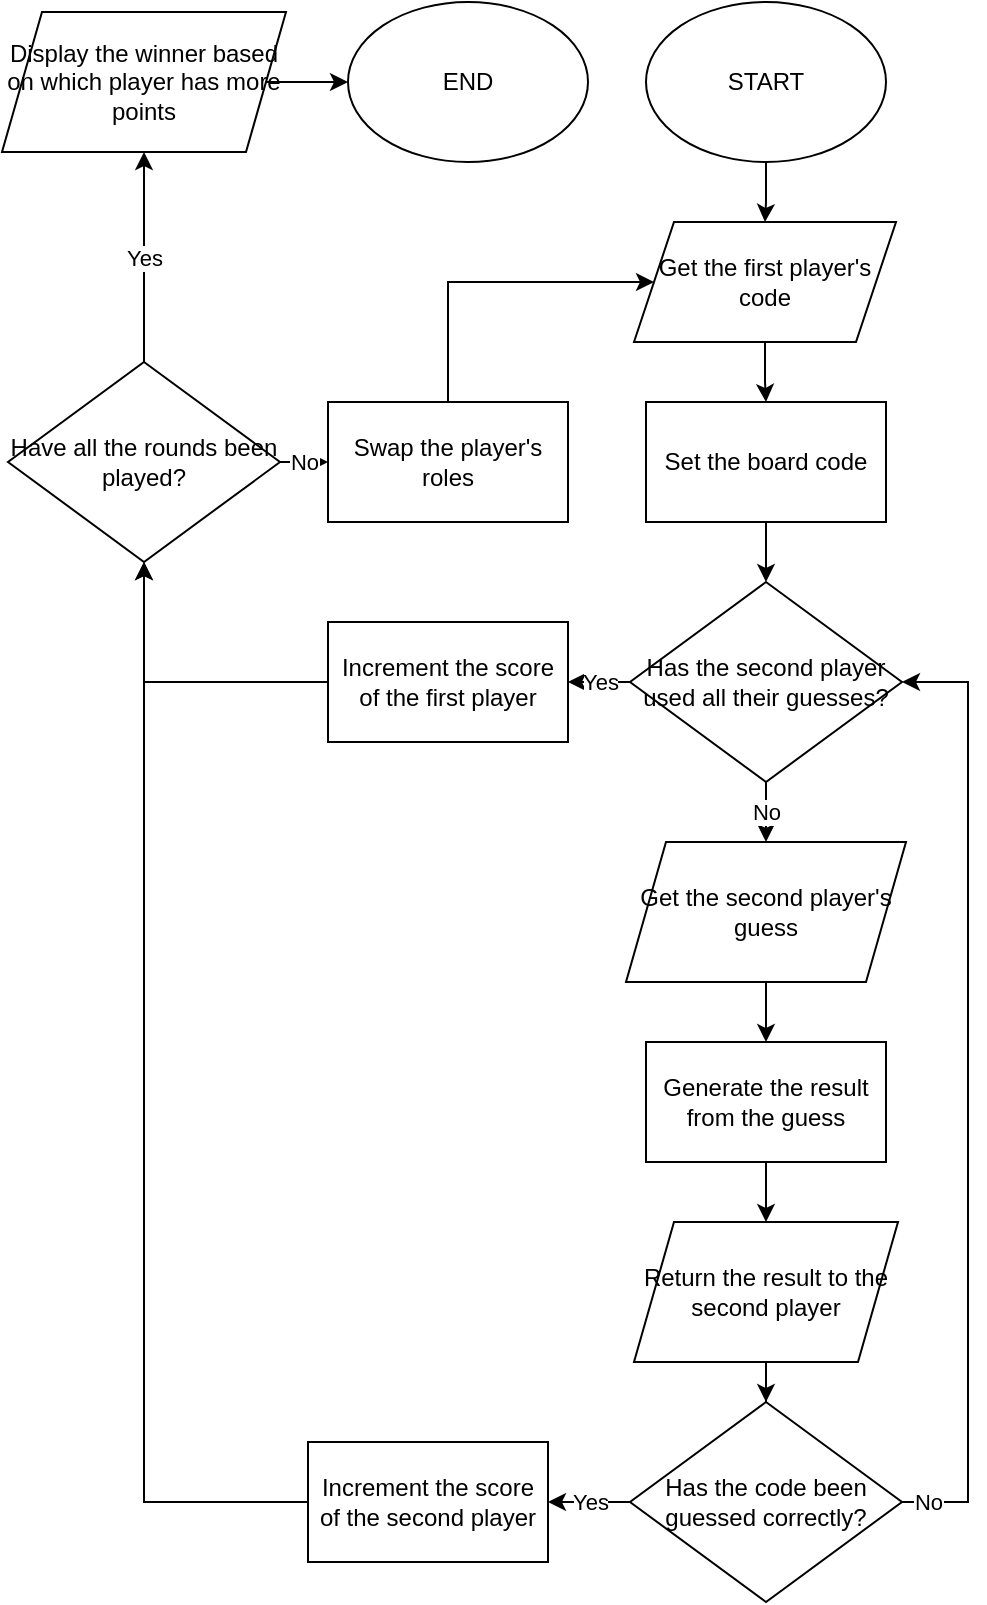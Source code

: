 <mxfile version="20.6.0" type="github"><diagram id="C5RBs43oDa-KdzZeNtuy" name="Page-1"><mxGraphModel dx="1298" dy="771" grid="1" gridSize="10" guides="1" tooltips="1" connect="1" arrows="1" fold="1" page="1" pageScale="1" pageWidth="827" pageHeight="1169" math="0" shadow="0"><root><mxCell id="WIyWlLk6GJQsqaUBKTNV-0"/><mxCell id="WIyWlLk6GJQsqaUBKTNV-1" parent="WIyWlLk6GJQsqaUBKTNV-0"/><mxCell id="LsAvCBgni59_uP4NWD5y-9" value="" style="edgeStyle=orthogonalEdgeStyle;rounded=0;orthogonalLoop=1;jettySize=auto;html=1;" edge="1" parent="WIyWlLk6GJQsqaUBKTNV-1" source="LsAvCBgni59_uP4NWD5y-0" target="LsAvCBgni59_uP4NWD5y-2"><mxGeometry relative="1" as="geometry"/></mxCell><mxCell id="LsAvCBgni59_uP4NWD5y-0" value="START" style="ellipse;whiteSpace=wrap;html=1;" vertex="1" parent="WIyWlLk6GJQsqaUBKTNV-1"><mxGeometry x="339" y="80" width="120" height="80" as="geometry"/></mxCell><mxCell id="LsAvCBgni59_uP4NWD5y-10" value="" style="edgeStyle=orthogonalEdgeStyle;rounded=0;orthogonalLoop=1;jettySize=auto;html=1;" edge="1" parent="WIyWlLk6GJQsqaUBKTNV-1" source="LsAvCBgni59_uP4NWD5y-2" target="LsAvCBgni59_uP4NWD5y-3"><mxGeometry relative="1" as="geometry"/></mxCell><mxCell id="LsAvCBgni59_uP4NWD5y-2" value="Get the first player's code" style="shape=parallelogram;perimeter=parallelogramPerimeter;whiteSpace=wrap;html=1;fixedSize=1;" vertex="1" parent="WIyWlLk6GJQsqaUBKTNV-1"><mxGeometry x="333" y="190" width="131" height="60" as="geometry"/></mxCell><mxCell id="LsAvCBgni59_uP4NWD5y-20" value="" style="edgeStyle=orthogonalEdgeStyle;rounded=0;orthogonalLoop=1;jettySize=auto;html=1;" edge="1" parent="WIyWlLk6GJQsqaUBKTNV-1" source="LsAvCBgni59_uP4NWD5y-3" target="LsAvCBgni59_uP4NWD5y-17"><mxGeometry relative="1" as="geometry"/></mxCell><mxCell id="LsAvCBgni59_uP4NWD5y-3" value="Set the board code" style="rounded=0;whiteSpace=wrap;html=1;" vertex="1" parent="WIyWlLk6GJQsqaUBKTNV-1"><mxGeometry x="339" y="280" width="120" height="60" as="geometry"/></mxCell><mxCell id="LsAvCBgni59_uP4NWD5y-24" value="Yes" style="edgeStyle=orthogonalEdgeStyle;rounded=0;orthogonalLoop=1;jettySize=auto;html=1;" edge="1" parent="WIyWlLk6GJQsqaUBKTNV-1" source="LsAvCBgni59_uP4NWD5y-5" target="LsAvCBgni59_uP4NWD5y-23"><mxGeometry relative="1" as="geometry"/></mxCell><mxCell id="LsAvCBgni59_uP4NWD5y-5" value="Has the code been guessed correctly?" style="rhombus;whiteSpace=wrap;html=1;" vertex="1" parent="WIyWlLk6GJQsqaUBKTNV-1"><mxGeometry x="331" y="780" width="136" height="100" as="geometry"/></mxCell><mxCell id="LsAvCBgni59_uP4NWD5y-13" value="" style="edgeStyle=orthogonalEdgeStyle;rounded=0;orthogonalLoop=1;jettySize=auto;html=1;" edge="1" parent="WIyWlLk6GJQsqaUBKTNV-1" source="LsAvCBgni59_uP4NWD5y-6" target="LsAvCBgni59_uP4NWD5y-7"><mxGeometry relative="1" as="geometry"/></mxCell><mxCell id="LsAvCBgni59_uP4NWD5y-6" value="Get the second player's guess" style="shape=parallelogram;perimeter=parallelogramPerimeter;whiteSpace=wrap;html=1;fixedSize=1;" vertex="1" parent="WIyWlLk6GJQsqaUBKTNV-1"><mxGeometry x="329" y="500" width="140" height="70" as="geometry"/></mxCell><mxCell id="LsAvCBgni59_uP4NWD5y-14" value="" style="edgeStyle=orthogonalEdgeStyle;rounded=0;orthogonalLoop=1;jettySize=auto;html=1;" edge="1" parent="WIyWlLk6GJQsqaUBKTNV-1" source="LsAvCBgni59_uP4NWD5y-7" target="LsAvCBgni59_uP4NWD5y-8"><mxGeometry relative="1" as="geometry"/></mxCell><mxCell id="LsAvCBgni59_uP4NWD5y-7" value="Generate the result from the guess" style="rounded=0;whiteSpace=wrap;html=1;" vertex="1" parent="WIyWlLk6GJQsqaUBKTNV-1"><mxGeometry x="339" y="600" width="120" height="60" as="geometry"/></mxCell><mxCell id="LsAvCBgni59_uP4NWD5y-21" value="" style="edgeStyle=orthogonalEdgeStyle;rounded=0;orthogonalLoop=1;jettySize=auto;html=1;" edge="1" parent="WIyWlLk6GJQsqaUBKTNV-1" source="LsAvCBgni59_uP4NWD5y-8" target="LsAvCBgni59_uP4NWD5y-5"><mxGeometry relative="1" as="geometry"/></mxCell><mxCell id="LsAvCBgni59_uP4NWD5y-8" value="Return the result to the second player" style="shape=parallelogram;perimeter=parallelogramPerimeter;whiteSpace=wrap;html=1;fixedSize=1;" vertex="1" parent="WIyWlLk6GJQsqaUBKTNV-1"><mxGeometry x="333" y="690" width="132" height="70" as="geometry"/></mxCell><mxCell id="LsAvCBgni59_uP4NWD5y-18" value="No" style="edgeStyle=orthogonalEdgeStyle;rounded=0;orthogonalLoop=1;jettySize=auto;html=1;" edge="1" parent="WIyWlLk6GJQsqaUBKTNV-1" source="LsAvCBgni59_uP4NWD5y-17" target="LsAvCBgni59_uP4NWD5y-6"><mxGeometry relative="1" as="geometry"/></mxCell><mxCell id="LsAvCBgni59_uP4NWD5y-26" value="Yes" style="edgeStyle=orthogonalEdgeStyle;rounded=0;orthogonalLoop=1;jettySize=auto;html=1;" edge="1" parent="WIyWlLk6GJQsqaUBKTNV-1" source="LsAvCBgni59_uP4NWD5y-17" target="LsAvCBgni59_uP4NWD5y-25"><mxGeometry relative="1" as="geometry"/></mxCell><mxCell id="LsAvCBgni59_uP4NWD5y-17" value="Has the second player used all their guesses?" style="rhombus;whiteSpace=wrap;html=1;" vertex="1" parent="WIyWlLk6GJQsqaUBKTNV-1"><mxGeometry x="331" y="370" width="136" height="100" as="geometry"/></mxCell><mxCell id="LsAvCBgni59_uP4NWD5y-22" value="No" style="edgeStyle=orthogonalEdgeStyle;rounded=0;orthogonalLoop=1;jettySize=auto;html=1;" edge="1" parent="WIyWlLk6GJQsqaUBKTNV-1" source="LsAvCBgni59_uP4NWD5y-5" target="LsAvCBgni59_uP4NWD5y-17"><mxGeometry x="-0.945" relative="1" as="geometry"><mxPoint x="409" y="580" as="sourcePoint"/><mxPoint x="409" y="610" as="targetPoint"/><Array as="points"><mxPoint x="500" y="830"/><mxPoint x="500" y="420"/></Array><mxPoint as="offset"/></mxGeometry></mxCell><mxCell id="LsAvCBgni59_uP4NWD5y-23" value="Increment the score of the second player" style="rounded=0;whiteSpace=wrap;html=1;" vertex="1" parent="WIyWlLk6GJQsqaUBKTNV-1"><mxGeometry x="170" y="800" width="120" height="60" as="geometry"/></mxCell><mxCell id="LsAvCBgni59_uP4NWD5y-25" value="Increment the score of the first player" style="rounded=0;whiteSpace=wrap;html=1;" vertex="1" parent="WIyWlLk6GJQsqaUBKTNV-1"><mxGeometry x="180" y="390" width="120" height="60" as="geometry"/></mxCell><mxCell id="LsAvCBgni59_uP4NWD5y-30" value="No" style="edgeStyle=orthogonalEdgeStyle;rounded=0;orthogonalLoop=1;jettySize=auto;html=1;" edge="1" parent="WIyWlLk6GJQsqaUBKTNV-1" source="LsAvCBgni59_uP4NWD5y-28" target="LsAvCBgni59_uP4NWD5y-29"><mxGeometry relative="1" as="geometry"/></mxCell><mxCell id="LsAvCBgni59_uP4NWD5y-33" value="Yes" style="edgeStyle=orthogonalEdgeStyle;rounded=0;orthogonalLoop=1;jettySize=auto;html=1;" edge="1" parent="WIyWlLk6GJQsqaUBKTNV-1" source="LsAvCBgni59_uP4NWD5y-28" target="LsAvCBgni59_uP4NWD5y-32"><mxGeometry relative="1" as="geometry"/></mxCell><mxCell id="LsAvCBgni59_uP4NWD5y-28" value="Have all the rounds been played?" style="rhombus;whiteSpace=wrap;html=1;" vertex="1" parent="WIyWlLk6GJQsqaUBKTNV-1"><mxGeometry x="20" y="260" width="136" height="100" as="geometry"/></mxCell><mxCell id="LsAvCBgni59_uP4NWD5y-29" value="Swap the player's roles" style="whiteSpace=wrap;html=1;" vertex="1" parent="WIyWlLk6GJQsqaUBKTNV-1"><mxGeometry x="180" y="280" width="120" height="60" as="geometry"/></mxCell><mxCell id="LsAvCBgni59_uP4NWD5y-31" value="" style="edgeStyle=orthogonalEdgeStyle;rounded=0;orthogonalLoop=1;jettySize=auto;html=1;" edge="1" parent="WIyWlLk6GJQsqaUBKTNV-1" source="LsAvCBgni59_uP4NWD5y-29" target="LsAvCBgni59_uP4NWD5y-2"><mxGeometry relative="1" as="geometry"><mxPoint x="409" y="350" as="sourcePoint"/><mxPoint x="409" y="380" as="targetPoint"/><Array as="points"><mxPoint x="240" y="220"/></Array></mxGeometry></mxCell><mxCell id="LsAvCBgni59_uP4NWD5y-35" value="" style="edgeStyle=orthogonalEdgeStyle;rounded=0;orthogonalLoop=1;jettySize=auto;html=1;" edge="1" parent="WIyWlLk6GJQsqaUBKTNV-1" source="LsAvCBgni59_uP4NWD5y-32" target="LsAvCBgni59_uP4NWD5y-34"><mxGeometry relative="1" as="geometry"/></mxCell><mxCell id="LsAvCBgni59_uP4NWD5y-32" value="Display the winner based on which player has more points" style="shape=parallelogram;perimeter=parallelogramPerimeter;whiteSpace=wrap;html=1;fixedSize=1;" vertex="1" parent="WIyWlLk6GJQsqaUBKTNV-1"><mxGeometry x="17" y="85" width="142" height="70" as="geometry"/></mxCell><mxCell id="LsAvCBgni59_uP4NWD5y-34" value="END" style="ellipse;whiteSpace=wrap;html=1;" vertex="1" parent="WIyWlLk6GJQsqaUBKTNV-1"><mxGeometry x="190" y="80" width="120" height="80" as="geometry"/></mxCell><mxCell id="LsAvCBgni59_uP4NWD5y-36" value="" style="edgeStyle=orthogonalEdgeStyle;rounded=0;orthogonalLoop=1;jettySize=auto;html=1;" edge="1" parent="WIyWlLk6GJQsqaUBKTNV-1" source="LsAvCBgni59_uP4NWD5y-25" target="LsAvCBgni59_uP4NWD5y-28"><mxGeometry relative="1" as="geometry"><mxPoint x="409" y="580" as="sourcePoint"/><mxPoint x="409" y="610" as="targetPoint"/></mxGeometry></mxCell><mxCell id="LsAvCBgni59_uP4NWD5y-37" value="" style="edgeStyle=orthogonalEdgeStyle;rounded=0;orthogonalLoop=1;jettySize=auto;html=1;" edge="1" parent="WIyWlLk6GJQsqaUBKTNV-1" source="LsAvCBgni59_uP4NWD5y-23" target="LsAvCBgni59_uP4NWD5y-28"><mxGeometry relative="1" as="geometry"><mxPoint x="180" y="430" as="sourcePoint"/><mxPoint x="98" y="380" as="targetPoint"/></mxGeometry></mxCell></root></mxGraphModel></diagram></mxfile>